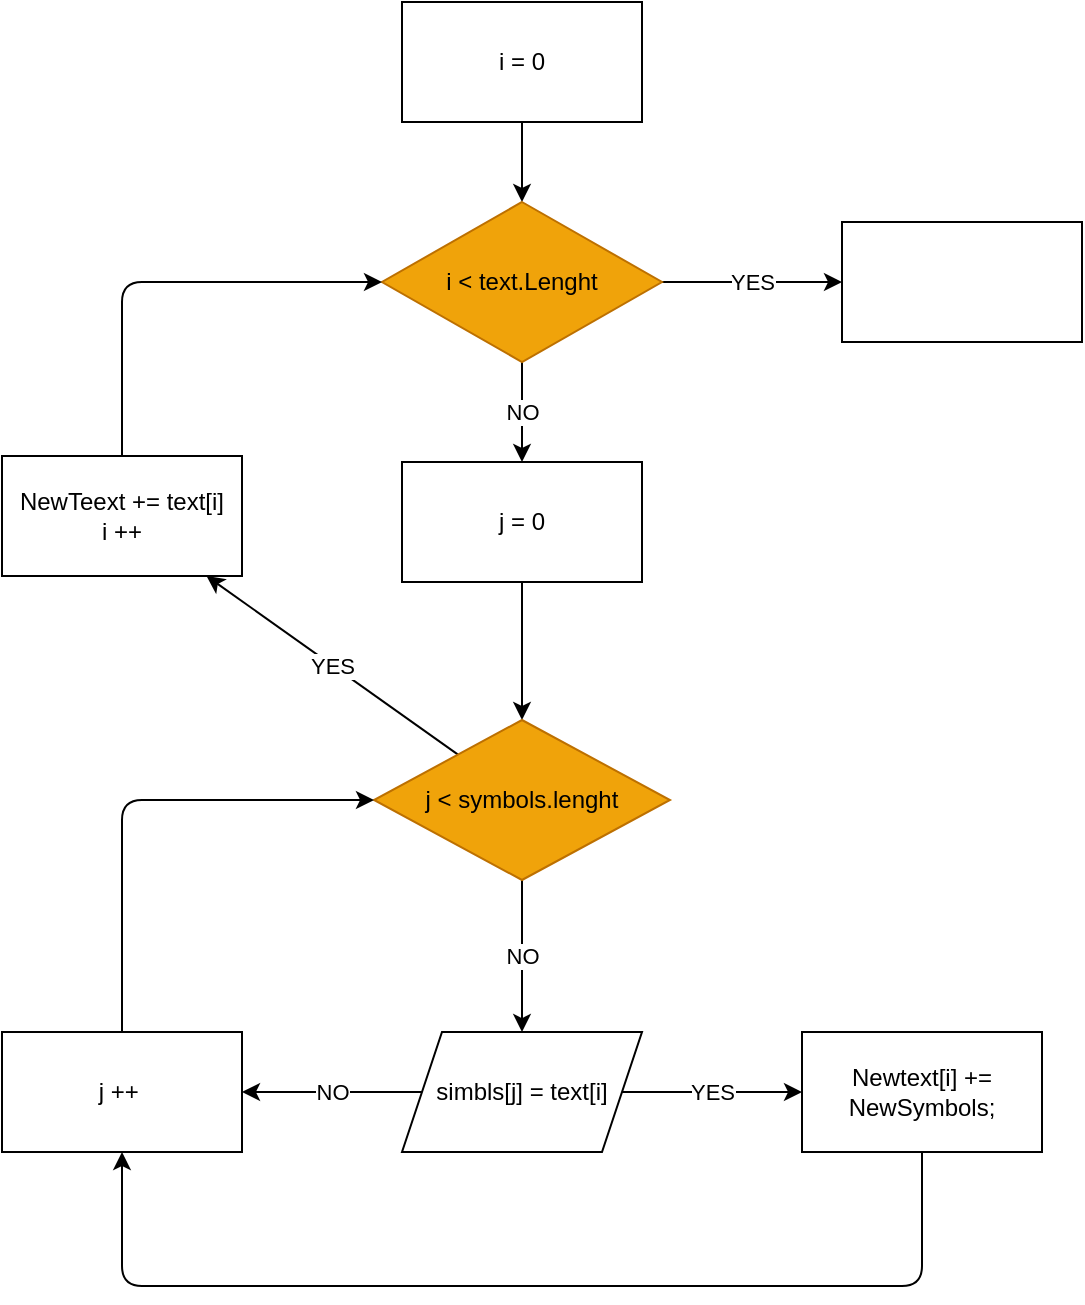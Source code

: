 <mxfile>
    <diagram id="2X8hxqayFvn51BzfbuDO" name="Страница 1">
        <mxGraphModel dx="1325" dy="721" grid="0" gridSize="10" guides="1" tooltips="1" connect="1" arrows="1" fold="1" page="0" pageScale="1" pageWidth="827" pageHeight="1169" background="none" math="0" shadow="0">
            <root>
                <mxCell id="0"/>
                <mxCell id="1" parent="0"/>
                <mxCell id="3" style="edgeStyle=none;html=1;" edge="1" parent="1" source="2" target="4">
                    <mxGeometry relative="1" as="geometry">
                        <mxPoint x="290" y="130" as="targetPoint"/>
                    </mxGeometry>
                </mxCell>
                <mxCell id="2" value="i = 0" style="rounded=0;whiteSpace=wrap;html=1;" vertex="1" parent="1">
                    <mxGeometry x="230" y="20" width="120" height="60" as="geometry"/>
                </mxCell>
                <mxCell id="6" value="NO" style="edgeStyle=none;html=1;" edge="1" parent="1" source="4" target="5">
                    <mxGeometry relative="1" as="geometry"/>
                </mxCell>
                <mxCell id="17" value="YES" style="edgeStyle=none;html=1;" edge="1" parent="1" source="4" target="16">
                    <mxGeometry relative="1" as="geometry"/>
                </mxCell>
                <mxCell id="4" value="i &amp;lt; text.Lenght" style="rhombus;whiteSpace=wrap;html=1;fillColor=#f0a30a;fontColor=#000000;strokeColor=#BD7000;" vertex="1" parent="1">
                    <mxGeometry x="220" y="120" width="140" height="80" as="geometry"/>
                </mxCell>
                <mxCell id="8" value="" style="edgeStyle=none;html=1;" edge="1" parent="1" source="5" target="7">
                    <mxGeometry relative="1" as="geometry"/>
                </mxCell>
                <mxCell id="5" value="j = 0" style="whiteSpace=wrap;html=1;" vertex="1" parent="1">
                    <mxGeometry x="230" y="250" width="120" height="60" as="geometry"/>
                </mxCell>
                <mxCell id="9" value="NO" style="edgeStyle=none;html=1;" edge="1" parent="1" source="7" target="10">
                    <mxGeometry relative="1" as="geometry">
                        <mxPoint x="290" y="539.294" as="targetPoint"/>
                        <Array as="points">
                            <mxPoint x="290" y="471"/>
                        </Array>
                    </mxGeometry>
                </mxCell>
                <mxCell id="21" value="YES" style="edgeStyle=none;html=1;" edge="1" parent="1" source="7" target="20">
                    <mxGeometry relative="1" as="geometry"/>
                </mxCell>
                <mxCell id="7" value="j &amp;lt; symbols.lenght" style="rhombus;whiteSpace=wrap;html=1;fillColor=#f0a30a;fontColor=#000000;strokeColor=#BD7000;" vertex="1" parent="1">
                    <mxGeometry x="216" y="379" width="148" height="80" as="geometry"/>
                </mxCell>
                <mxCell id="12" value="YES" style="edgeStyle=none;html=1;" edge="1" parent="1" source="10" target="11">
                    <mxGeometry relative="1" as="geometry"/>
                </mxCell>
                <mxCell id="14" value="NO" style="edgeStyle=none;html=1;" edge="1" parent="1" source="10" target="13">
                    <mxGeometry relative="1" as="geometry"/>
                </mxCell>
                <mxCell id="10" value="simbls[j] = text[i]" style="shape=parallelogram;perimeter=parallelogramPerimeter;whiteSpace=wrap;html=1;fixedSize=1;" vertex="1" parent="1">
                    <mxGeometry x="230" y="535.004" width="120" height="60" as="geometry"/>
                </mxCell>
                <mxCell id="19" style="edgeStyle=none;html=1;entryX=0.5;entryY=1;entryDx=0;entryDy=0;" edge="1" parent="1" source="11" target="13">
                    <mxGeometry relative="1" as="geometry">
                        <Array as="points">
                            <mxPoint x="490" y="662"/>
                            <mxPoint x="269" y="662"/>
                            <mxPoint x="90" y="662"/>
                        </Array>
                    </mxGeometry>
                </mxCell>
                <mxCell id="11" value="Newtext[i] += NewSymbols;" style="whiteSpace=wrap;html=1;" vertex="1" parent="1">
                    <mxGeometry x="430" y="535.004" width="120" height="60" as="geometry"/>
                </mxCell>
                <mxCell id="15" style="edgeStyle=none;html=1;entryX=0;entryY=0.5;entryDx=0;entryDy=0;" edge="1" parent="1" source="13" target="7">
                    <mxGeometry relative="1" as="geometry">
                        <Array as="points">
                            <mxPoint x="90" y="419"/>
                        </Array>
                    </mxGeometry>
                </mxCell>
                <mxCell id="13" value="j ++&amp;nbsp;" style="whiteSpace=wrap;html=1;" vertex="1" parent="1">
                    <mxGeometry x="30" y="535.004" width="120" height="60" as="geometry"/>
                </mxCell>
                <mxCell id="16" value="" style="whiteSpace=wrap;html=1;" vertex="1" parent="1">
                    <mxGeometry x="450" y="130" width="120" height="60" as="geometry"/>
                </mxCell>
                <mxCell id="22" style="edgeStyle=none;html=1;entryX=0;entryY=0.5;entryDx=0;entryDy=0;" edge="1" parent="1" source="20" target="4">
                    <mxGeometry relative="1" as="geometry">
                        <Array as="points">
                            <mxPoint x="90" y="160"/>
                        </Array>
                    </mxGeometry>
                </mxCell>
                <mxCell id="20" value="NewTeext += text[i]&lt;br&gt;i ++" style="whiteSpace=wrap;html=1;" vertex="1" parent="1">
                    <mxGeometry x="30" y="247" width="120" height="60" as="geometry"/>
                </mxCell>
            </root>
        </mxGraphModel>
    </diagram>
</mxfile>